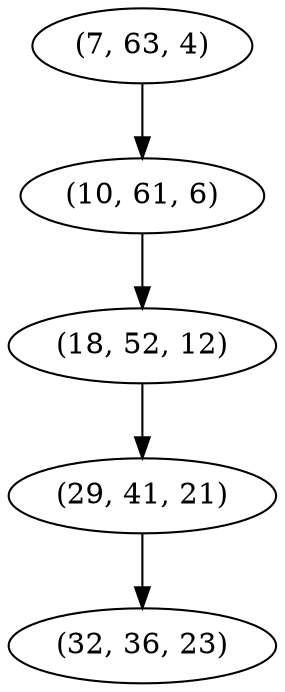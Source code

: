 digraph tree {
    "(7, 63, 4)";
    "(10, 61, 6)";
    "(18, 52, 12)";
    "(29, 41, 21)";
    "(32, 36, 23)";
    "(7, 63, 4)" -> "(10, 61, 6)";
    "(10, 61, 6)" -> "(18, 52, 12)";
    "(18, 52, 12)" -> "(29, 41, 21)";
    "(29, 41, 21)" -> "(32, 36, 23)";
}

